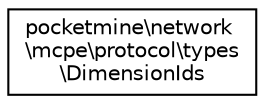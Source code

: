 digraph "Graphical Class Hierarchy"
{
 // INTERACTIVE_SVG=YES
 // LATEX_PDF_SIZE
  edge [fontname="Helvetica",fontsize="10",labelfontname="Helvetica",labelfontsize="10"];
  node [fontname="Helvetica",fontsize="10",shape=record];
  rankdir="LR";
  Node0 [label="pocketmine\\network\l\\mcpe\\protocol\\types\l\\DimensionIds",height=0.2,width=0.4,color="black", fillcolor="white", style="filled",URL="$d5/db4/classpocketmine_1_1network_1_1mcpe_1_1protocol_1_1types_1_1_dimension_ids.html",tooltip=" "];
}
